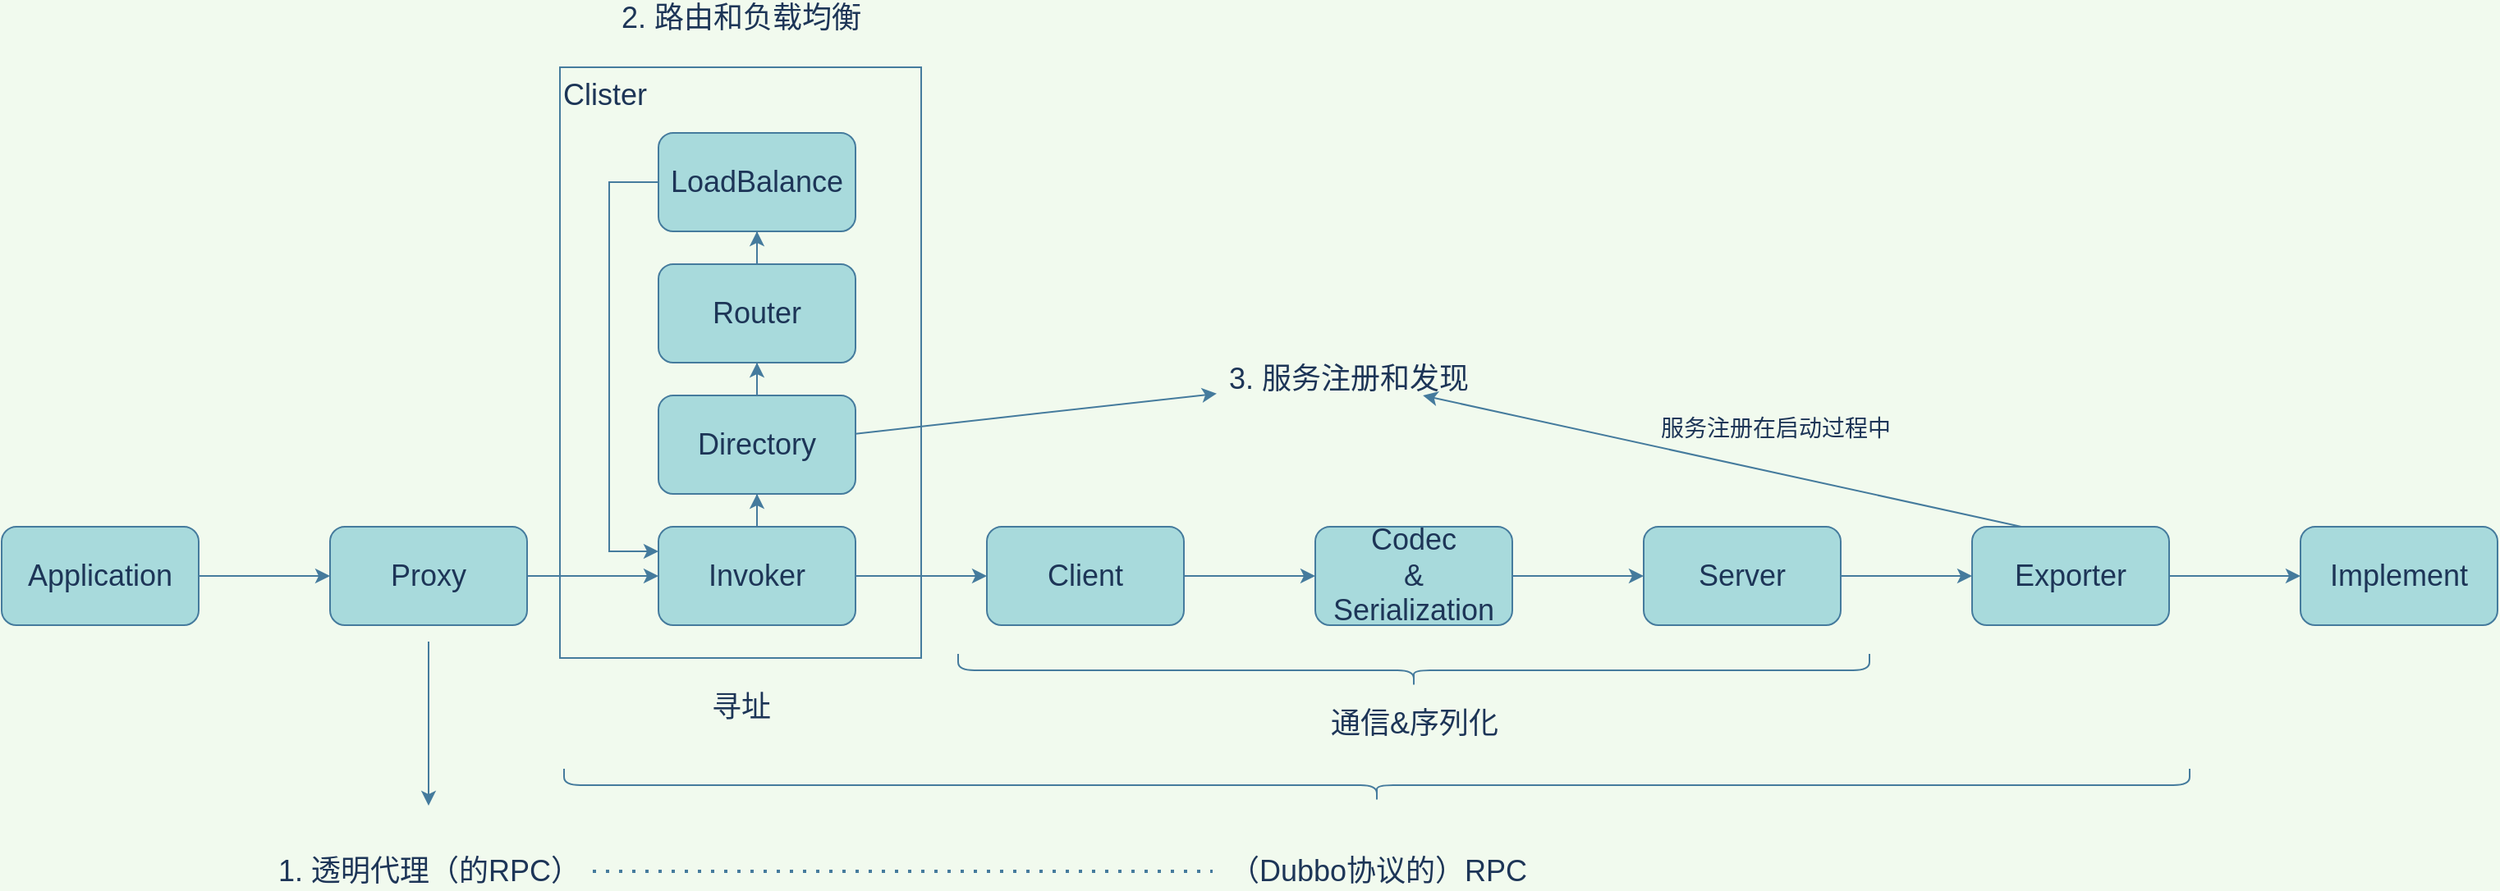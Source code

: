 <mxfile version="13.5.1" type="device"><diagram id="hVwtdnVQnwDfOZqY1Y_5" name="第 1 页"><mxGraphModel dx="2408" dy="2336" grid="1" gridSize="10" guides="1" tooltips="1" connect="1" arrows="1" fold="1" page="1" pageScale="1" pageWidth="827" pageHeight="1169" background="#F1FAEE" math="0" shadow="0"><root><mxCell id="0"/><mxCell id="1" parent="0"/><mxCell id="AxKVj5NuOUxFJMqBz8Pt-27" value="Clister" style="rounded=0;whiteSpace=wrap;html=1;align=left;verticalAlign=top;fillColor=none;fontSize=18;strokeColor=#457B9D;fontColor=#1D3557;" vertex="1" parent="1"><mxGeometry x="220" y="-110" width="220" height="360" as="geometry"/></mxCell><mxCell id="AxKVj5NuOUxFJMqBz8Pt-3" value="" style="edgeStyle=orthogonalEdgeStyle;rounded=0;orthogonalLoop=1;jettySize=auto;html=1;fontSize=18;strokeColor=#457B9D;fontColor=#1D3557;labelBackgroundColor=#F1FAEE;" edge="1" parent="1" source="AxKVj5NuOUxFJMqBz8Pt-1" target="AxKVj5NuOUxFJMqBz8Pt-2"><mxGeometry relative="1" as="geometry"/></mxCell><mxCell id="AxKVj5NuOUxFJMqBz8Pt-1" value="Proxy" style="rounded=1;whiteSpace=wrap;html=1;fontSize=18;fillColor=#A8DADC;strokeColor=#457B9D;fontColor=#1D3557;" vertex="1" parent="1"><mxGeometry x="80" y="170" width="120" height="60" as="geometry"/></mxCell><mxCell id="AxKVj5NuOUxFJMqBz8Pt-5" value="" style="edgeStyle=orthogonalEdgeStyle;rounded=0;orthogonalLoop=1;jettySize=auto;html=1;fontSize=18;strokeColor=#457B9D;fontColor=#1D3557;labelBackgroundColor=#F1FAEE;" edge="1" parent="1" source="AxKVj5NuOUxFJMqBz8Pt-2" target="AxKVj5NuOUxFJMqBz8Pt-4"><mxGeometry relative="1" as="geometry"/></mxCell><mxCell id="AxKVj5NuOUxFJMqBz8Pt-20" value="" style="edgeStyle=orthogonalEdgeStyle;rounded=0;orthogonalLoop=1;jettySize=auto;html=1;fontSize=18;strokeColor=#457B9D;fontColor=#1D3557;labelBackgroundColor=#F1FAEE;" edge="1" parent="1" source="AxKVj5NuOUxFJMqBz8Pt-2" target="AxKVj5NuOUxFJMqBz8Pt-19"><mxGeometry relative="1" as="geometry"/></mxCell><mxCell id="AxKVj5NuOUxFJMqBz8Pt-2" value="Invoker" style="rounded=1;whiteSpace=wrap;html=1;fontSize=18;fillColor=#A8DADC;strokeColor=#457B9D;fontColor=#1D3557;" vertex="1" parent="1"><mxGeometry x="280" y="170" width="120" height="60" as="geometry"/></mxCell><mxCell id="AxKVj5NuOUxFJMqBz8Pt-7" value="" style="edgeStyle=orthogonalEdgeStyle;rounded=0;orthogonalLoop=1;jettySize=auto;html=1;fontSize=18;strokeColor=#457B9D;fontColor=#1D3557;labelBackgroundColor=#F1FAEE;" edge="1" parent="1" source="AxKVj5NuOUxFJMqBz8Pt-4" target="AxKVj5NuOUxFJMqBz8Pt-6"><mxGeometry relative="1" as="geometry"/></mxCell><mxCell id="AxKVj5NuOUxFJMqBz8Pt-4" value="Client" style="rounded=1;whiteSpace=wrap;html=1;fontSize=18;fillColor=#A8DADC;strokeColor=#457B9D;fontColor=#1D3557;" vertex="1" parent="1"><mxGeometry x="480" y="170" width="120" height="60" as="geometry"/></mxCell><mxCell id="AxKVj5NuOUxFJMqBz8Pt-9" value="" style="edgeStyle=orthogonalEdgeStyle;rounded=0;orthogonalLoop=1;jettySize=auto;html=1;fontSize=18;strokeColor=#457B9D;fontColor=#1D3557;labelBackgroundColor=#F1FAEE;" edge="1" parent="1" source="AxKVj5NuOUxFJMqBz8Pt-6" target="AxKVj5NuOUxFJMqBz8Pt-8"><mxGeometry relative="1" as="geometry"/></mxCell><mxCell id="AxKVj5NuOUxFJMqBz8Pt-6" value="Codec&lt;br style=&quot;font-size: 18px;&quot;&gt;&amp;amp;&lt;br style=&quot;font-size: 18px;&quot;&gt;Serialization" style="rounded=1;whiteSpace=wrap;html=1;fontSize=18;fillColor=#A8DADC;strokeColor=#457B9D;fontColor=#1D3557;" vertex="1" parent="1"><mxGeometry x="680" y="170" width="120" height="60" as="geometry"/></mxCell><mxCell id="AxKVj5NuOUxFJMqBz8Pt-11" value="" style="edgeStyle=orthogonalEdgeStyle;rounded=0;orthogonalLoop=1;jettySize=auto;html=1;fontSize=18;strokeColor=#457B9D;fontColor=#1D3557;labelBackgroundColor=#F1FAEE;" edge="1" parent="1" source="AxKVj5NuOUxFJMqBz8Pt-8" target="AxKVj5NuOUxFJMqBz8Pt-10"><mxGeometry relative="1" as="geometry"/></mxCell><mxCell id="AxKVj5NuOUxFJMqBz8Pt-8" value="Server" style="rounded=1;whiteSpace=wrap;html=1;fontSize=18;fillColor=#A8DADC;strokeColor=#457B9D;fontColor=#1D3557;" vertex="1" parent="1"><mxGeometry x="880" y="170" width="120" height="60" as="geometry"/></mxCell><mxCell id="AxKVj5NuOUxFJMqBz8Pt-13" value="" style="edgeStyle=orthogonalEdgeStyle;rounded=0;orthogonalLoop=1;jettySize=auto;html=1;fontSize=18;strokeColor=#457B9D;fontColor=#1D3557;labelBackgroundColor=#F1FAEE;" edge="1" parent="1" source="AxKVj5NuOUxFJMqBz8Pt-10" target="AxKVj5NuOUxFJMqBz8Pt-12"><mxGeometry relative="1" as="geometry"/></mxCell><mxCell id="AxKVj5NuOUxFJMqBz8Pt-10" value="Exporter" style="rounded=1;whiteSpace=wrap;html=1;fontSize=18;fillColor=#A8DADC;strokeColor=#457B9D;fontColor=#1D3557;" vertex="1" parent="1"><mxGeometry x="1080" y="170" width="120" height="60" as="geometry"/></mxCell><mxCell id="AxKVj5NuOUxFJMqBz8Pt-12" value="Implement" style="whiteSpace=wrap;html=1;rounded=1;fontSize=18;fillColor=#A8DADC;strokeColor=#457B9D;fontColor=#1D3557;" vertex="1" parent="1"><mxGeometry x="1280" y="170" width="120" height="60" as="geometry"/></mxCell><mxCell id="AxKVj5NuOUxFJMqBz8Pt-17" value="" style="edgeStyle=orthogonalEdgeStyle;rounded=0;orthogonalLoop=1;jettySize=auto;html=1;fontSize=18;strokeColor=#457B9D;fontColor=#1D3557;labelBackgroundColor=#F1FAEE;" edge="1" parent="1" source="AxKVj5NuOUxFJMqBz8Pt-16" target="AxKVj5NuOUxFJMqBz8Pt-1"><mxGeometry relative="1" as="geometry"/></mxCell><mxCell id="AxKVj5NuOUxFJMqBz8Pt-16" value="Application" style="rounded=1;whiteSpace=wrap;html=1;fontSize=18;fillColor=#A8DADC;strokeColor=#457B9D;fontColor=#1D3557;" vertex="1" parent="1"><mxGeometry x="-120" y="170" width="120" height="60" as="geometry"/></mxCell><mxCell id="AxKVj5NuOUxFJMqBz8Pt-22" value="" style="edgeStyle=orthogonalEdgeStyle;rounded=0;orthogonalLoop=1;jettySize=auto;html=1;fontSize=18;strokeColor=#457B9D;fontColor=#1D3557;labelBackgroundColor=#F1FAEE;" edge="1" parent="1" source="AxKVj5NuOUxFJMqBz8Pt-19" target="AxKVj5NuOUxFJMqBz8Pt-21"><mxGeometry relative="1" as="geometry"/></mxCell><mxCell id="AxKVj5NuOUxFJMqBz8Pt-19" value="Directory" style="rounded=1;whiteSpace=wrap;html=1;fontSize=18;fillColor=#A8DADC;strokeColor=#457B9D;fontColor=#1D3557;" vertex="1" parent="1"><mxGeometry x="280" y="90" width="120" height="60" as="geometry"/></mxCell><mxCell id="AxKVj5NuOUxFJMqBz8Pt-24" value="" style="edgeStyle=orthogonalEdgeStyle;rounded=0;orthogonalLoop=1;jettySize=auto;html=1;fontSize=18;strokeColor=#457B9D;fontColor=#1D3557;labelBackgroundColor=#F1FAEE;" edge="1" parent="1" source="AxKVj5NuOUxFJMqBz8Pt-21" target="AxKVj5NuOUxFJMqBz8Pt-23"><mxGeometry relative="1" as="geometry"/></mxCell><mxCell id="AxKVj5NuOUxFJMqBz8Pt-21" value="Router" style="rounded=1;whiteSpace=wrap;html=1;fontSize=18;fillColor=#A8DADC;strokeColor=#457B9D;fontColor=#1D3557;" vertex="1" parent="1"><mxGeometry x="280" y="10" width="120" height="60" as="geometry"/></mxCell><mxCell id="AxKVj5NuOUxFJMqBz8Pt-25" style="edgeStyle=orthogonalEdgeStyle;rounded=0;orthogonalLoop=1;jettySize=auto;html=1;entryX=0;entryY=0.25;entryDx=0;entryDy=0;fontSize=18;strokeColor=#457B9D;fontColor=#1D3557;labelBackgroundColor=#F1FAEE;" edge="1" parent="1" source="AxKVj5NuOUxFJMqBz8Pt-23" target="AxKVj5NuOUxFJMqBz8Pt-2"><mxGeometry relative="1" as="geometry"><mxPoint x="250" y="170" as="targetPoint"/><Array as="points"><mxPoint x="250" y="-40"/><mxPoint x="250" y="185"/></Array></mxGeometry></mxCell><mxCell id="AxKVj5NuOUxFJMqBz8Pt-23" value="LoadBalance" style="rounded=1;whiteSpace=wrap;html=1;fontSize=18;fillColor=#A8DADC;strokeColor=#457B9D;fontColor=#1D3557;" vertex="1" parent="1"><mxGeometry x="280" y="-70" width="120" height="60" as="geometry"/></mxCell><mxCell id="AxKVj5NuOUxFJMqBz8Pt-30" value="&lt;font style=&quot;font-size: 18px&quot;&gt;2. 路由和负载均衡&lt;/font&gt;" style="text;html=1;align=center;verticalAlign=middle;resizable=0;points=[];autosize=1;fontColor=#1D3557;" vertex="1" parent="1"><mxGeometry x="250" y="-150" width="160" height="20" as="geometry"/></mxCell><mxCell id="AxKVj5NuOUxFJMqBz8Pt-31" value="&lt;font style=&quot;font-size: 18px&quot;&gt;3. 服务注册和发现&lt;/font&gt;" style="text;html=1;align=center;verticalAlign=middle;resizable=0;points=[];autosize=1;fontColor=#1D3557;" vertex="1" parent="1"><mxGeometry x="620" y="70" width="160" height="20" as="geometry"/></mxCell><mxCell id="AxKVj5NuOUxFJMqBz8Pt-32" value="&lt;font style=&quot;font-size: 18px&quot;&gt;1. 透明代理（的RPC）&lt;/font&gt;" style="text;html=1;align=center;verticalAlign=middle;resizable=0;points=[];autosize=1;fontColor=#1D3557;" vertex="1" parent="1"><mxGeometry x="40" y="370" width="200" height="20" as="geometry"/></mxCell><mxCell id="AxKVj5NuOUxFJMqBz8Pt-33" value="" style="endArrow=classic;html=1;strokeColor=#457B9D;fillColor=#A8DADC;fontColor=#1D3557;labelBackgroundColor=#F1FAEE;" edge="1" parent="1"><mxGeometry width="50" height="50" relative="1" as="geometry"><mxPoint x="140" y="240" as="sourcePoint"/><mxPoint x="140" y="340" as="targetPoint"/></mxGeometry></mxCell><mxCell id="AxKVj5NuOUxFJMqBz8Pt-37" value="" style="shape=curlyBracket;whiteSpace=wrap;html=1;rounded=1;sketch=0;strokeColor=#457B9D;fillColor=#A8DADC;fontColor=#1D3557;rotation=-90;" vertex="1" parent="1"><mxGeometry x="730" y="-20" width="20" height="555" as="geometry"/></mxCell><mxCell id="AxKVj5NuOUxFJMqBz8Pt-38" value="&lt;font style=&quot;font-size: 18px&quot;&gt;通信&amp;amp;序列化&lt;br&gt;&lt;/font&gt;" style="text;html=1;align=center;verticalAlign=middle;resizable=0;points=[];autosize=1;fontColor=#1D3557;" vertex="1" parent="1"><mxGeometry x="680" y="280" width="120" height="20" as="geometry"/></mxCell><mxCell id="AxKVj5NuOUxFJMqBz8Pt-40" value="" style="shape=curlyBracket;whiteSpace=wrap;html=1;rounded=1;sketch=0;strokeColor=#457B9D;fillColor=#A8DADC;fontColor=#1D3557;rotation=-90;" vertex="1" parent="1"><mxGeometry x="707.5" y="-167.5" width="20" height="990" as="geometry"/></mxCell><mxCell id="AxKVj5NuOUxFJMqBz8Pt-41" value="&lt;font style=&quot;font-size: 18px&quot;&gt;（Dubbo协议的）RPC&lt;/font&gt;" style="text;html=1;align=center;verticalAlign=middle;resizable=0;points=[];autosize=1;fontColor=#1D3557;" vertex="1" parent="1"><mxGeometry x="617.5" y="370" width="200" height="20" as="geometry"/></mxCell><mxCell id="AxKVj5NuOUxFJMqBz8Pt-45" value="" style="endArrow=classic;html=1;strokeColor=#457B9D;fillColor=#A8DADC;fontColor=#1D3557;labelBackgroundColor=#F1FAEE;" edge="1" parent="1" source="AxKVj5NuOUxFJMqBz8Pt-19" target="AxKVj5NuOUxFJMqBz8Pt-31"><mxGeometry width="50" height="50" relative="1" as="geometry"><mxPoint x="490" y="140" as="sourcePoint"/><mxPoint x="540" y="90" as="targetPoint"/></mxGeometry></mxCell><mxCell id="AxKVj5NuOUxFJMqBz8Pt-46" value="" style="endArrow=classic;html=1;strokeColor=#457B9D;fillColor=#A8DADC;fontColor=#1D3557;exitX=0.25;exitY=0;exitDx=0;exitDy=0;labelBackgroundColor=#F1FAEE;" edge="1" parent="1" source="AxKVj5NuOUxFJMqBz8Pt-10" target="AxKVj5NuOUxFJMqBz8Pt-31"><mxGeometry width="50" height="50" relative="1" as="geometry"><mxPoint x="880" y="-20" as="sourcePoint"/><mxPoint x="930" y="-70" as="targetPoint"/></mxGeometry></mxCell><mxCell id="AxKVj5NuOUxFJMqBz8Pt-47" value="&lt;font style=&quot;font-size: 14px&quot;&gt;服务注册在启动过程中&lt;/font&gt;" style="edgeLabel;html=1;align=center;verticalAlign=middle;resizable=0;points=[];fontColor=#1D3557;labelBackgroundColor=none;" vertex="1" connectable="0" parent="AxKVj5NuOUxFJMqBz8Pt-46"><mxGeometry x="0.252" y="-4" relative="1" as="geometry"><mxPoint x="77.05" y="-6.06" as="offset"/></mxGeometry></mxCell><mxCell id="AxKVj5NuOUxFJMqBz8Pt-50" value="" style="endArrow=none;dashed=1;html=1;dashPattern=1 3;strokeWidth=2;fillColor=#A8DADC;fontColor=#1D3557;labelBackgroundColor=#F1FAEE;strokeColor=#457B9D;" edge="1" parent="1" source="AxKVj5NuOUxFJMqBz8Pt-32" target="AxKVj5NuOUxFJMqBz8Pt-41"><mxGeometry width="50" height="50" relative="1" as="geometry"><mxPoint x="290" y="520" as="sourcePoint"/><mxPoint x="340" y="470" as="targetPoint"/></mxGeometry></mxCell><mxCell id="AxKVj5NuOUxFJMqBz8Pt-52" value="&lt;font style=&quot;font-size: 18px&quot;&gt;寻址&lt;br&gt;&lt;/font&gt;" style="text;html=1;align=center;verticalAlign=middle;resizable=0;points=[];autosize=1;fontColor=#1D3557;" vertex="1" parent="1"><mxGeometry x="305" y="270" width="50" height="20" as="geometry"/></mxCell></root></mxGraphModel></diagram></mxfile>